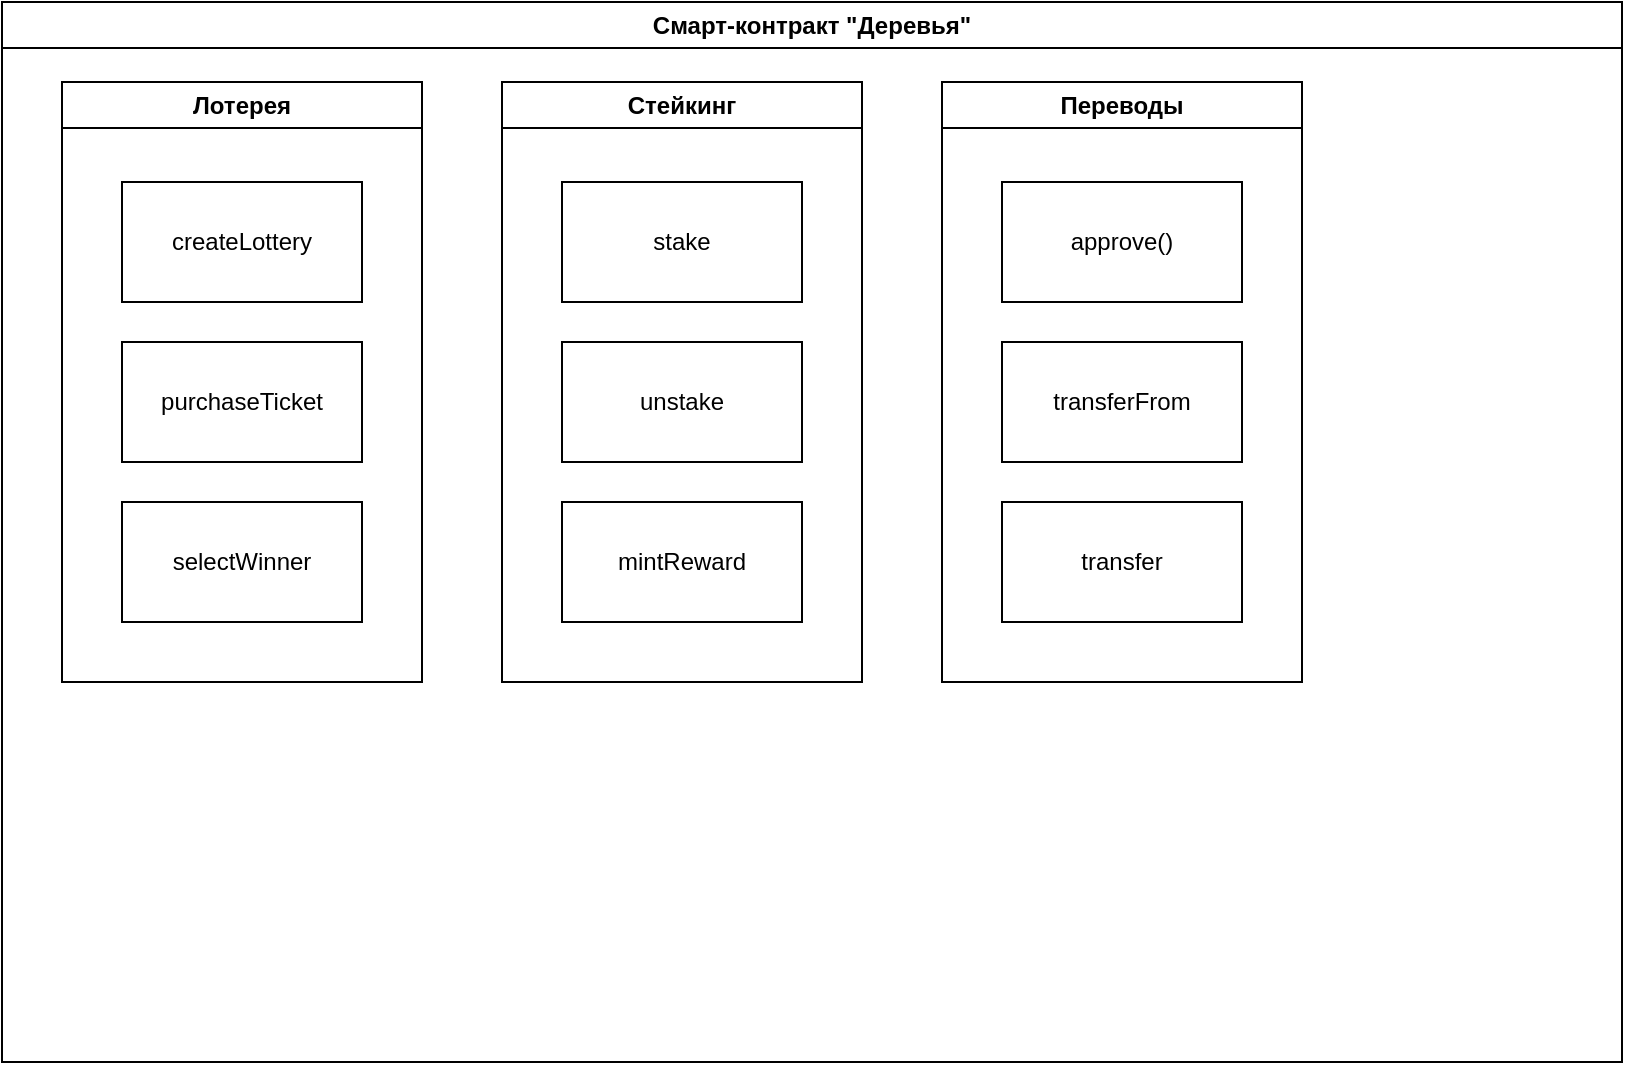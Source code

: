 <mxfile version="20.8.23" type="github">
  <diagram name="Страница 1" id="BOJsoSEfQLmtbxHjsDLz">
    <mxGraphModel dx="1366" dy="765" grid="1" gridSize="10" guides="1" tooltips="1" connect="1" arrows="1" fold="1" page="1" pageScale="1" pageWidth="1169" pageHeight="827" math="0" shadow="0">
      <root>
        <mxCell id="0" />
        <mxCell id="1" parent="0" />
        <mxCell id="nKu6EM1XER9Ci5rSMsAZ-1" value="Смарт-контракт &quot;Деревья&quot;" style="swimlane;whiteSpace=wrap;html=1;" vertex="1" parent="1">
          <mxGeometry x="200" y="120" width="810" height="530" as="geometry" />
        </mxCell>
        <mxCell id="nKu6EM1XER9Ci5rSMsAZ-3" value="Лотерея" style="swimlane;whiteSpace=wrap;html=1;" vertex="1" parent="nKu6EM1XER9Ci5rSMsAZ-1">
          <mxGeometry x="30" y="40" width="180" height="300" as="geometry" />
        </mxCell>
        <mxCell id="nKu6EM1XER9Ci5rSMsAZ-4" value="createLottery" style="rounded=0;whiteSpace=wrap;html=1;" vertex="1" parent="nKu6EM1XER9Ci5rSMsAZ-3">
          <mxGeometry x="30" y="50" width="120" height="60" as="geometry" />
        </mxCell>
        <mxCell id="nKu6EM1XER9Ci5rSMsAZ-5" value="purchaseTicket" style="rounded=0;whiteSpace=wrap;html=1;" vertex="1" parent="nKu6EM1XER9Ci5rSMsAZ-3">
          <mxGeometry x="30" y="130" width="120" height="60" as="geometry" />
        </mxCell>
        <mxCell id="nKu6EM1XER9Ci5rSMsAZ-6" value="selectWinner" style="rounded=0;whiteSpace=wrap;html=1;" vertex="1" parent="nKu6EM1XER9Ci5rSMsAZ-3">
          <mxGeometry x="30" y="210" width="120" height="60" as="geometry" />
        </mxCell>
        <mxCell id="nKu6EM1XER9Ci5rSMsAZ-7" value="Стейкинг" style="swimlane;whiteSpace=wrap;html=1;" vertex="1" parent="nKu6EM1XER9Ci5rSMsAZ-1">
          <mxGeometry x="250" y="40" width="180" height="300" as="geometry" />
        </mxCell>
        <mxCell id="nKu6EM1XER9Ci5rSMsAZ-8" value="stake" style="rounded=0;whiteSpace=wrap;html=1;" vertex="1" parent="nKu6EM1XER9Ci5rSMsAZ-7">
          <mxGeometry x="30" y="50" width="120" height="60" as="geometry" />
        </mxCell>
        <mxCell id="nKu6EM1XER9Ci5rSMsAZ-9" value="unstake" style="rounded=0;whiteSpace=wrap;html=1;" vertex="1" parent="nKu6EM1XER9Ci5rSMsAZ-7">
          <mxGeometry x="30" y="130" width="120" height="60" as="geometry" />
        </mxCell>
        <mxCell id="nKu6EM1XER9Ci5rSMsAZ-10" value="mintReward" style="rounded=0;whiteSpace=wrap;html=1;" vertex="1" parent="nKu6EM1XER9Ci5rSMsAZ-7">
          <mxGeometry x="30" y="210" width="120" height="60" as="geometry" />
        </mxCell>
        <mxCell id="nKu6EM1XER9Ci5rSMsAZ-11" value="Переводы" style="swimlane;whiteSpace=wrap;html=1;" vertex="1" parent="nKu6EM1XER9Ci5rSMsAZ-1">
          <mxGeometry x="470" y="40" width="180" height="300" as="geometry" />
        </mxCell>
        <mxCell id="nKu6EM1XER9Ci5rSMsAZ-12" value="approve()" style="rounded=0;whiteSpace=wrap;html=1;" vertex="1" parent="nKu6EM1XER9Ci5rSMsAZ-11">
          <mxGeometry x="30" y="50" width="120" height="60" as="geometry" />
        </mxCell>
        <mxCell id="nKu6EM1XER9Ci5rSMsAZ-13" value="transferFrom" style="rounded=0;whiteSpace=wrap;html=1;" vertex="1" parent="nKu6EM1XER9Ci5rSMsAZ-11">
          <mxGeometry x="30" y="130" width="120" height="60" as="geometry" />
        </mxCell>
        <mxCell id="nKu6EM1XER9Ci5rSMsAZ-14" value="transfer" style="rounded=0;whiteSpace=wrap;html=1;" vertex="1" parent="nKu6EM1XER9Ci5rSMsAZ-11">
          <mxGeometry x="30" y="210" width="120" height="60" as="geometry" />
        </mxCell>
      </root>
    </mxGraphModel>
  </diagram>
</mxfile>
